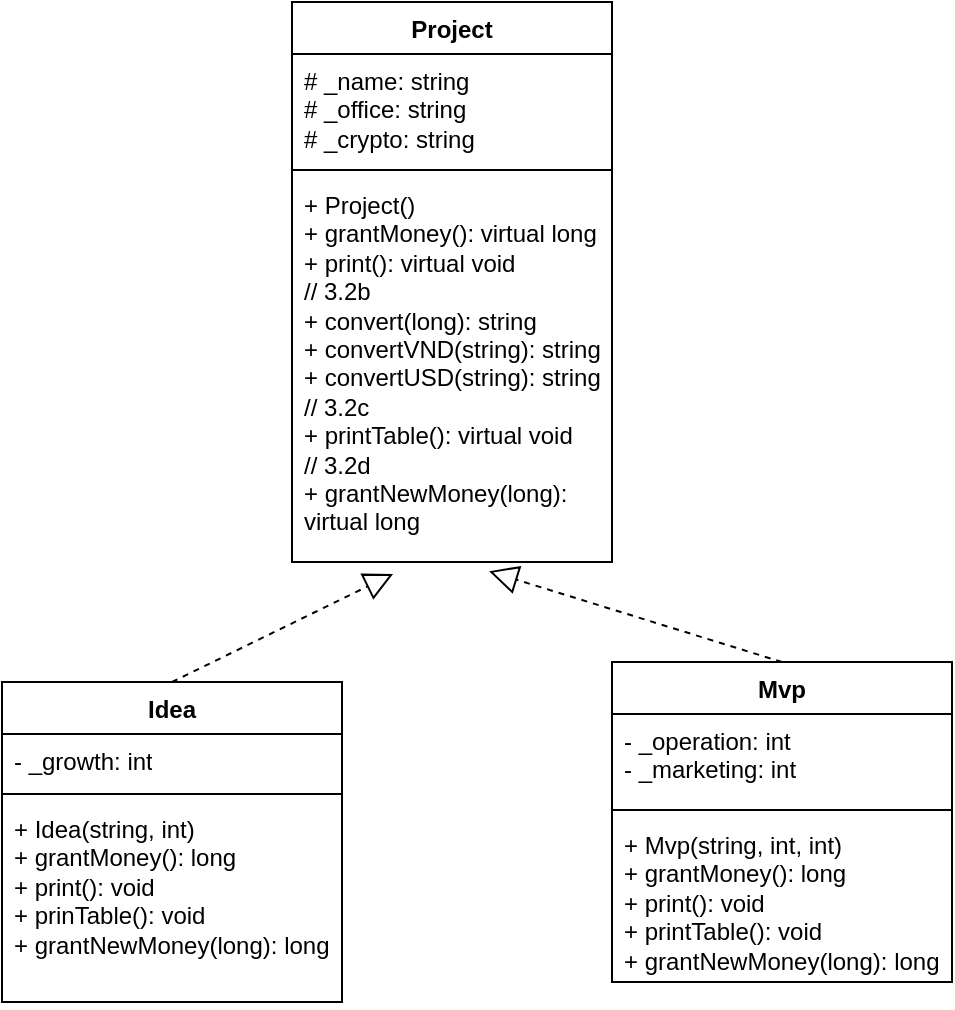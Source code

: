 <mxfile version="24.6.4" type="device">
  <diagram name="Trang-1" id="x5kHUctZqz9hXEbsW_BS">
    <mxGraphModel dx="1050" dy="557" grid="1" gridSize="10" guides="1" tooltips="1" connect="1" arrows="1" fold="1" page="1" pageScale="1" pageWidth="850" pageHeight="1100" math="0" shadow="0">
      <root>
        <mxCell id="0" />
        <mxCell id="1" parent="0" />
        <mxCell id="I69KDjbKXp8FF-oKbCxW-1" value="Project" style="swimlane;fontStyle=1;align=center;verticalAlign=top;childLayout=stackLayout;horizontal=1;startSize=26;horizontalStack=0;resizeParent=1;resizeParentMax=0;resizeLast=0;collapsible=1;marginBottom=0;whiteSpace=wrap;html=1;" vertex="1" parent="1">
          <mxGeometry x="265" y="50" width="160" height="280" as="geometry" />
        </mxCell>
        <mxCell id="I69KDjbKXp8FF-oKbCxW-2" value="# _name: string&lt;div&gt;# _office: string&lt;/div&gt;&lt;div&gt;# _crypto: string&lt;/div&gt;" style="text;strokeColor=none;fillColor=none;align=left;verticalAlign=top;spacingLeft=4;spacingRight=4;overflow=hidden;rotatable=0;points=[[0,0.5],[1,0.5]];portConstraint=eastwest;whiteSpace=wrap;html=1;" vertex="1" parent="I69KDjbKXp8FF-oKbCxW-1">
          <mxGeometry y="26" width="160" height="54" as="geometry" />
        </mxCell>
        <mxCell id="I69KDjbKXp8FF-oKbCxW-3" value="" style="line;strokeWidth=1;fillColor=none;align=left;verticalAlign=middle;spacingTop=-1;spacingLeft=3;spacingRight=3;rotatable=0;labelPosition=right;points=[];portConstraint=eastwest;strokeColor=inherit;" vertex="1" parent="I69KDjbKXp8FF-oKbCxW-1">
          <mxGeometry y="80" width="160" height="8" as="geometry" />
        </mxCell>
        <mxCell id="I69KDjbKXp8FF-oKbCxW-4" value="&lt;div&gt;+ Project()&lt;/div&gt;+ grantMoney(): virtual long&lt;div&gt;+ print(): virtual void&lt;br&gt;&lt;/div&gt;&lt;div&gt;// 3.2b&lt;/div&gt;&lt;div&gt;+ convert(long): string&lt;/div&gt;&lt;div&gt;+ convertVND(string): string&lt;/div&gt;&lt;div&gt;+ convertUSD(string): string&lt;/div&gt;&lt;div&gt;// 3.2c&lt;/div&gt;&lt;div&gt;+ printTable(): virtual void&lt;/div&gt;&lt;div&gt;// 3.2d&lt;/div&gt;&lt;div&gt;+ grantNewMoney(long): virtual long&lt;/div&gt;" style="text;strokeColor=none;fillColor=none;align=left;verticalAlign=top;spacingLeft=4;spacingRight=4;overflow=hidden;rotatable=0;points=[[0,0.5],[1,0.5]];portConstraint=eastwest;whiteSpace=wrap;html=1;" vertex="1" parent="I69KDjbKXp8FF-oKbCxW-1">
          <mxGeometry y="88" width="160" height="192" as="geometry" />
        </mxCell>
        <mxCell id="I69KDjbKXp8FF-oKbCxW-5" value="Idea" style="swimlane;fontStyle=1;align=center;verticalAlign=top;childLayout=stackLayout;horizontal=1;startSize=26;horizontalStack=0;resizeParent=1;resizeParentMax=0;resizeLast=0;collapsible=1;marginBottom=0;whiteSpace=wrap;html=1;" vertex="1" parent="1">
          <mxGeometry x="120" y="390" width="170" height="160" as="geometry" />
        </mxCell>
        <mxCell id="I69KDjbKXp8FF-oKbCxW-6" value="- _growth: int" style="text;strokeColor=none;fillColor=none;align=left;verticalAlign=top;spacingLeft=4;spacingRight=4;overflow=hidden;rotatable=0;points=[[0,0.5],[1,0.5]];portConstraint=eastwest;whiteSpace=wrap;html=1;" vertex="1" parent="I69KDjbKXp8FF-oKbCxW-5">
          <mxGeometry y="26" width="170" height="26" as="geometry" />
        </mxCell>
        <mxCell id="I69KDjbKXp8FF-oKbCxW-7" value="" style="line;strokeWidth=1;fillColor=none;align=left;verticalAlign=middle;spacingTop=-1;spacingLeft=3;spacingRight=3;rotatable=0;labelPosition=right;points=[];portConstraint=eastwest;strokeColor=inherit;" vertex="1" parent="I69KDjbKXp8FF-oKbCxW-5">
          <mxGeometry y="52" width="170" height="8" as="geometry" />
        </mxCell>
        <mxCell id="I69KDjbKXp8FF-oKbCxW-8" value="&lt;div&gt;+ Idea(string, int)&lt;/div&gt;+ grantMoney(): long&lt;div&gt;+ print(): void&lt;br&gt;&lt;/div&gt;&lt;div&gt;+ prinTable(): void&lt;/div&gt;&lt;div&gt;+ grantNewMoney(long): long&lt;/div&gt;" style="text;strokeColor=none;fillColor=none;align=left;verticalAlign=top;spacingLeft=4;spacingRight=4;overflow=hidden;rotatable=0;points=[[0,0.5],[1,0.5]];portConstraint=eastwest;whiteSpace=wrap;html=1;" vertex="1" parent="I69KDjbKXp8FF-oKbCxW-5">
          <mxGeometry y="60" width="170" height="100" as="geometry" />
        </mxCell>
        <mxCell id="I69KDjbKXp8FF-oKbCxW-9" value="Mvp" style="swimlane;fontStyle=1;align=center;verticalAlign=top;childLayout=stackLayout;horizontal=1;startSize=26;horizontalStack=0;resizeParent=1;resizeParentMax=0;resizeLast=0;collapsible=1;marginBottom=0;whiteSpace=wrap;html=1;" vertex="1" parent="1">
          <mxGeometry x="425" y="380" width="170" height="160" as="geometry" />
        </mxCell>
        <mxCell id="I69KDjbKXp8FF-oKbCxW-10" value="- _operation: int&lt;div&gt;- _marketing: int&lt;/div&gt;" style="text;strokeColor=none;fillColor=none;align=left;verticalAlign=top;spacingLeft=4;spacingRight=4;overflow=hidden;rotatable=0;points=[[0,0.5],[1,0.5]];portConstraint=eastwest;whiteSpace=wrap;html=1;" vertex="1" parent="I69KDjbKXp8FF-oKbCxW-9">
          <mxGeometry y="26" width="170" height="44" as="geometry" />
        </mxCell>
        <mxCell id="I69KDjbKXp8FF-oKbCxW-11" value="" style="line;strokeWidth=1;fillColor=none;align=left;verticalAlign=middle;spacingTop=-1;spacingLeft=3;spacingRight=3;rotatable=0;labelPosition=right;points=[];portConstraint=eastwest;strokeColor=inherit;" vertex="1" parent="I69KDjbKXp8FF-oKbCxW-9">
          <mxGeometry y="70" width="170" height="8" as="geometry" />
        </mxCell>
        <mxCell id="I69KDjbKXp8FF-oKbCxW-12" value="&lt;div&gt;+ Mvp(string, int, int)&lt;/div&gt;+ grantMoney(): long&lt;div&gt;+ print(): void&lt;/div&gt;&lt;div&gt;+ printTable(): void&lt;/div&gt;&lt;div&gt;+ grantNewMoney(long): long&lt;/div&gt;" style="text;strokeColor=none;fillColor=none;align=left;verticalAlign=top;spacingLeft=4;spacingRight=4;overflow=hidden;rotatable=0;points=[[0,0.5],[1,0.5]];portConstraint=eastwest;whiteSpace=wrap;html=1;" vertex="1" parent="I69KDjbKXp8FF-oKbCxW-9">
          <mxGeometry y="78" width="170" height="82" as="geometry" />
        </mxCell>
        <mxCell id="I69KDjbKXp8FF-oKbCxW-13" value="" style="endArrow=block;dashed=1;endFill=0;endSize=12;html=1;rounded=0;exitX=0.5;exitY=0;exitDx=0;exitDy=0;entryX=0.316;entryY=1.031;entryDx=0;entryDy=0;entryPerimeter=0;" edge="1" parent="1" source="I69KDjbKXp8FF-oKbCxW-5" target="I69KDjbKXp8FF-oKbCxW-4">
          <mxGeometry width="160" relative="1" as="geometry">
            <mxPoint x="340" y="290" as="sourcePoint" />
            <mxPoint x="500" y="290" as="targetPoint" />
          </mxGeometry>
        </mxCell>
        <mxCell id="I69KDjbKXp8FF-oKbCxW-14" value="" style="endArrow=block;dashed=1;endFill=0;endSize=12;html=1;rounded=0;exitX=0.5;exitY=0;exitDx=0;exitDy=0;entryX=0.616;entryY=1.024;entryDx=0;entryDy=0;entryPerimeter=0;" edge="1" parent="1" source="I69KDjbKXp8FF-oKbCxW-9" target="I69KDjbKXp8FF-oKbCxW-4">
          <mxGeometry width="160" relative="1" as="geometry">
            <mxPoint x="230" y="260" as="sourcePoint" />
            <mxPoint x="324" y="149" as="targetPoint" />
          </mxGeometry>
        </mxCell>
      </root>
    </mxGraphModel>
  </diagram>
</mxfile>
